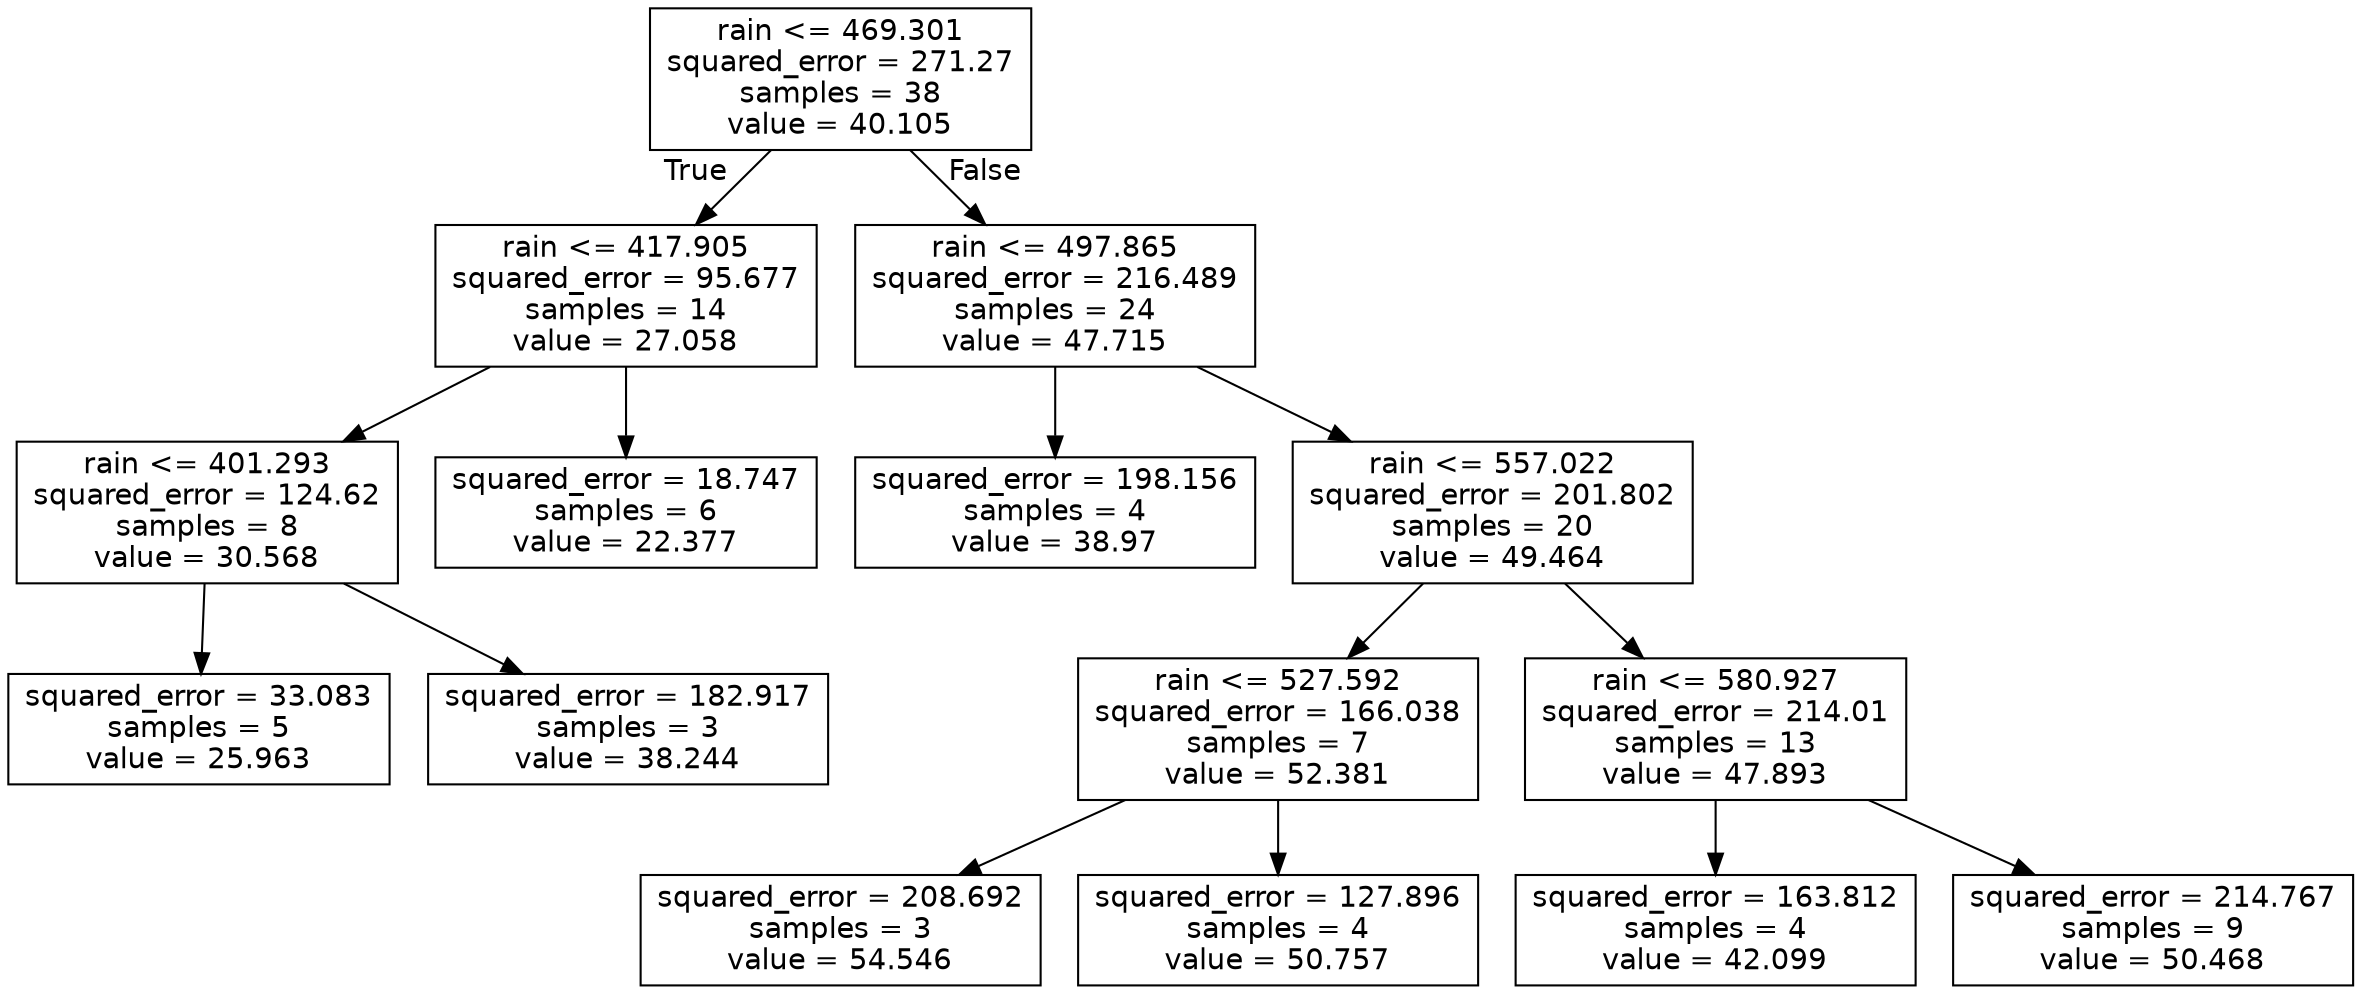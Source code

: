 digraph Tree {
node [shape=box, fontname="helvetica"] ;
edge [fontname="helvetica"] ;
0 [label="rain <= 469.301\nsquared_error = 271.27\nsamples = 38\nvalue = 40.105"] ;
1 [label="rain <= 417.905\nsquared_error = 95.677\nsamples = 14\nvalue = 27.058"] ;
0 -> 1 [labeldistance=2.5, labelangle=45, headlabel="True"] ;
5 [label="rain <= 401.293\nsquared_error = 124.62\nsamples = 8\nvalue = 30.568"] ;
1 -> 5 ;
7 [label="squared_error = 33.083\nsamples = 5\nvalue = 25.963"] ;
5 -> 7 ;
8 [label="squared_error = 182.917\nsamples = 3\nvalue = 38.244"] ;
5 -> 8 ;
6 [label="squared_error = 18.747\nsamples = 6\nvalue = 22.377"] ;
1 -> 6 ;
2 [label="rain <= 497.865\nsquared_error = 216.489\nsamples = 24\nvalue = 47.715"] ;
0 -> 2 [labeldistance=2.5, labelangle=-45, headlabel="False"] ;
3 [label="squared_error = 198.156\nsamples = 4\nvalue = 38.97"] ;
2 -> 3 ;
4 [label="rain <= 557.022\nsquared_error = 201.802\nsamples = 20\nvalue = 49.464"] ;
2 -> 4 ;
9 [label="rain <= 527.592\nsquared_error = 166.038\nsamples = 7\nvalue = 52.381"] ;
4 -> 9 ;
13 [label="squared_error = 208.692\nsamples = 3\nvalue = 54.546"] ;
9 -> 13 ;
14 [label="squared_error = 127.896\nsamples = 4\nvalue = 50.757"] ;
9 -> 14 ;
10 [label="rain <= 580.927\nsquared_error = 214.01\nsamples = 13\nvalue = 47.893"] ;
4 -> 10 ;
11 [label="squared_error = 163.812\nsamples = 4\nvalue = 42.099"] ;
10 -> 11 ;
12 [label="squared_error = 214.767\nsamples = 9\nvalue = 50.468"] ;
10 -> 12 ;
}